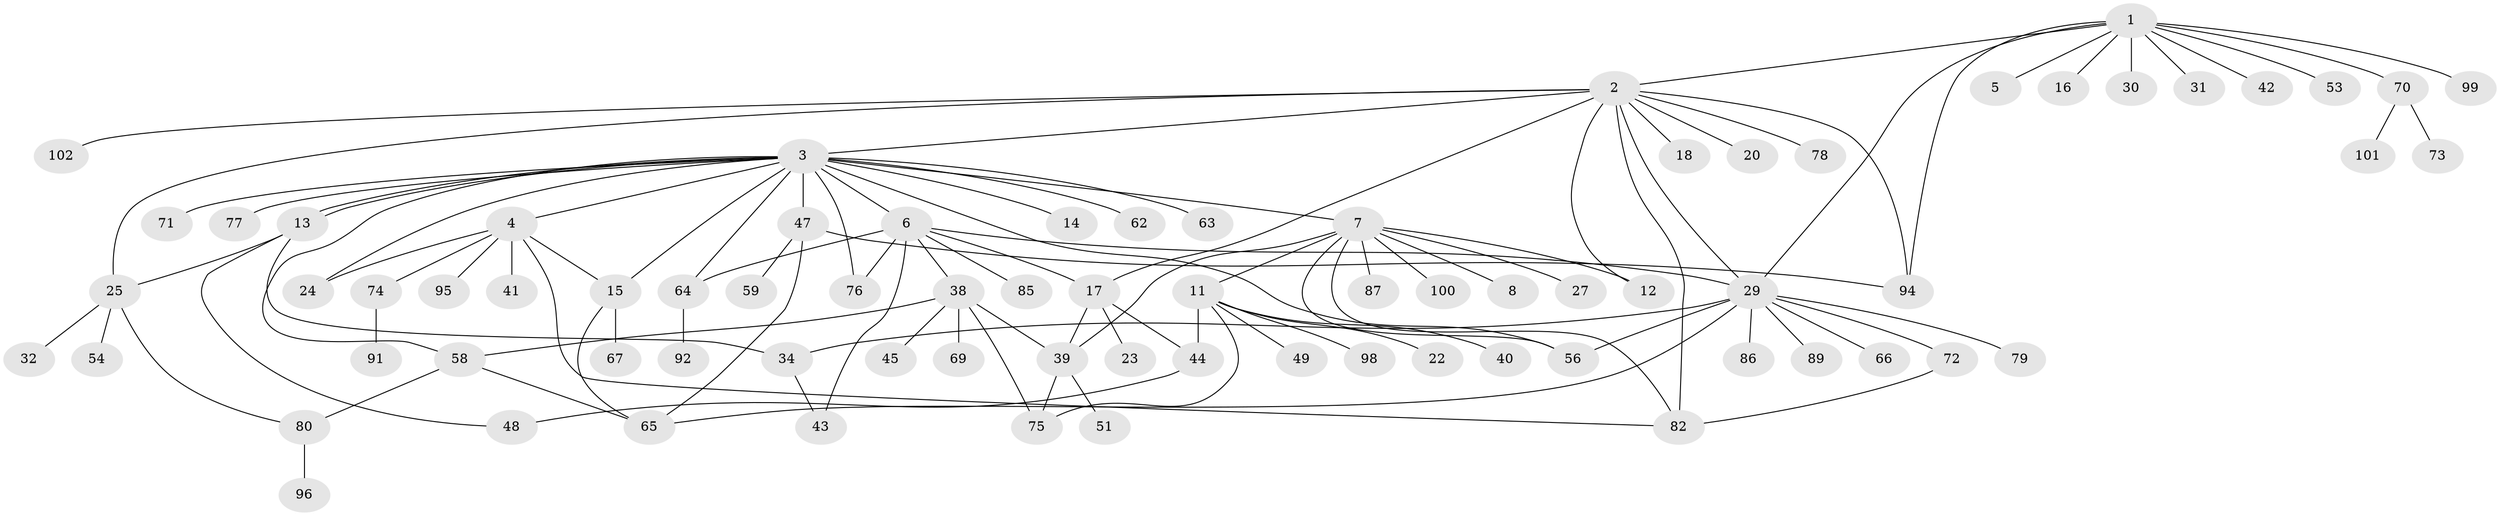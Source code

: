 // Generated by graph-tools (version 1.1) at 2025/51/02/27/25 19:51:57]
// undirected, 77 vertices, 106 edges
graph export_dot {
graph [start="1"]
  node [color=gray90,style=filled];
  1 [super="+36"];
  2 [super="+46"];
  3 [super="+10"];
  4 [super="+9"];
  5;
  6 [super="+28"];
  7 [super="+52"];
  8 [super="+55"];
  11 [super="+21"];
  12;
  13 [super="+61"];
  14 [super="+37"];
  15 [super="+26"];
  16;
  17 [super="+19"];
  18;
  20;
  22;
  23 [super="+88"];
  24 [super="+35"];
  25 [super="+84"];
  27;
  29 [super="+83"];
  30;
  31 [super="+33"];
  32;
  34;
  38 [super="+68"];
  39 [super="+50"];
  40;
  41;
  42;
  43 [super="+90"];
  44 [super="+81"];
  45;
  47 [super="+97"];
  48;
  49;
  51;
  53 [super="+60"];
  54;
  56 [super="+57"];
  58;
  59;
  62;
  63;
  64;
  65 [super="+93"];
  66;
  67;
  69;
  70;
  71;
  72;
  73;
  74;
  75;
  76;
  77;
  78;
  79;
  80;
  82;
  85;
  86;
  87;
  89;
  91;
  92;
  94;
  95;
  96;
  98;
  99;
  100;
  101;
  102;
  1 -- 2;
  1 -- 5;
  1 -- 16;
  1 -- 29;
  1 -- 30;
  1 -- 31;
  1 -- 42;
  1 -- 53;
  1 -- 70;
  1 -- 94;
  1 -- 99;
  2 -- 3;
  2 -- 12;
  2 -- 18;
  2 -- 20;
  2 -- 25;
  2 -- 78;
  2 -- 82;
  2 -- 94;
  2 -- 102;
  2 -- 29;
  2 -- 17;
  3 -- 4;
  3 -- 6;
  3 -- 7;
  3 -- 13;
  3 -- 13;
  3 -- 24;
  3 -- 47;
  3 -- 58;
  3 -- 63;
  3 -- 64;
  3 -- 71;
  3 -- 76 [weight=2];
  3 -- 62;
  3 -- 77;
  3 -- 14;
  3 -- 15;
  3 -- 56;
  4 -- 82;
  4 -- 95;
  4 -- 41;
  4 -- 74;
  4 -- 15;
  4 -- 24;
  6 -- 17;
  6 -- 38;
  6 -- 76;
  6 -- 64;
  6 -- 85;
  6 -- 29;
  6 -- 43;
  7 -- 8;
  7 -- 11;
  7 -- 12;
  7 -- 27;
  7 -- 39;
  7 -- 87;
  7 -- 100;
  7 -- 82;
  7 -- 56;
  11 -- 22;
  11 -- 40;
  11 -- 44;
  11 -- 49;
  11 -- 75;
  11 -- 98;
  13 -- 25;
  13 -- 34;
  13 -- 48;
  15 -- 67;
  15 -- 65;
  17 -- 23;
  17 -- 44;
  17 -- 39;
  25 -- 32;
  25 -- 54;
  25 -- 80;
  29 -- 34;
  29 -- 56;
  29 -- 66;
  29 -- 72;
  29 -- 79;
  29 -- 86;
  29 -- 89;
  29 -- 65;
  34 -- 43;
  38 -- 45;
  38 -- 58;
  38 -- 75;
  38 -- 69;
  38 -- 39;
  39 -- 51;
  39 -- 75;
  44 -- 48;
  47 -- 59;
  47 -- 65;
  47 -- 94;
  58 -- 65;
  58 -- 80;
  64 -- 92;
  70 -- 73;
  70 -- 101;
  72 -- 82;
  74 -- 91;
  80 -- 96;
}
